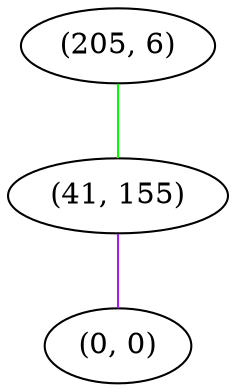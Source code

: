 graph "" {
"(205, 6)";
"(41, 155)";
"(0, 0)";
"(205, 6)" -- "(41, 155)"  [color=green, key=0, weight=2];
"(41, 155)" -- "(0, 0)"  [color=purple, key=0, weight=4];
}
